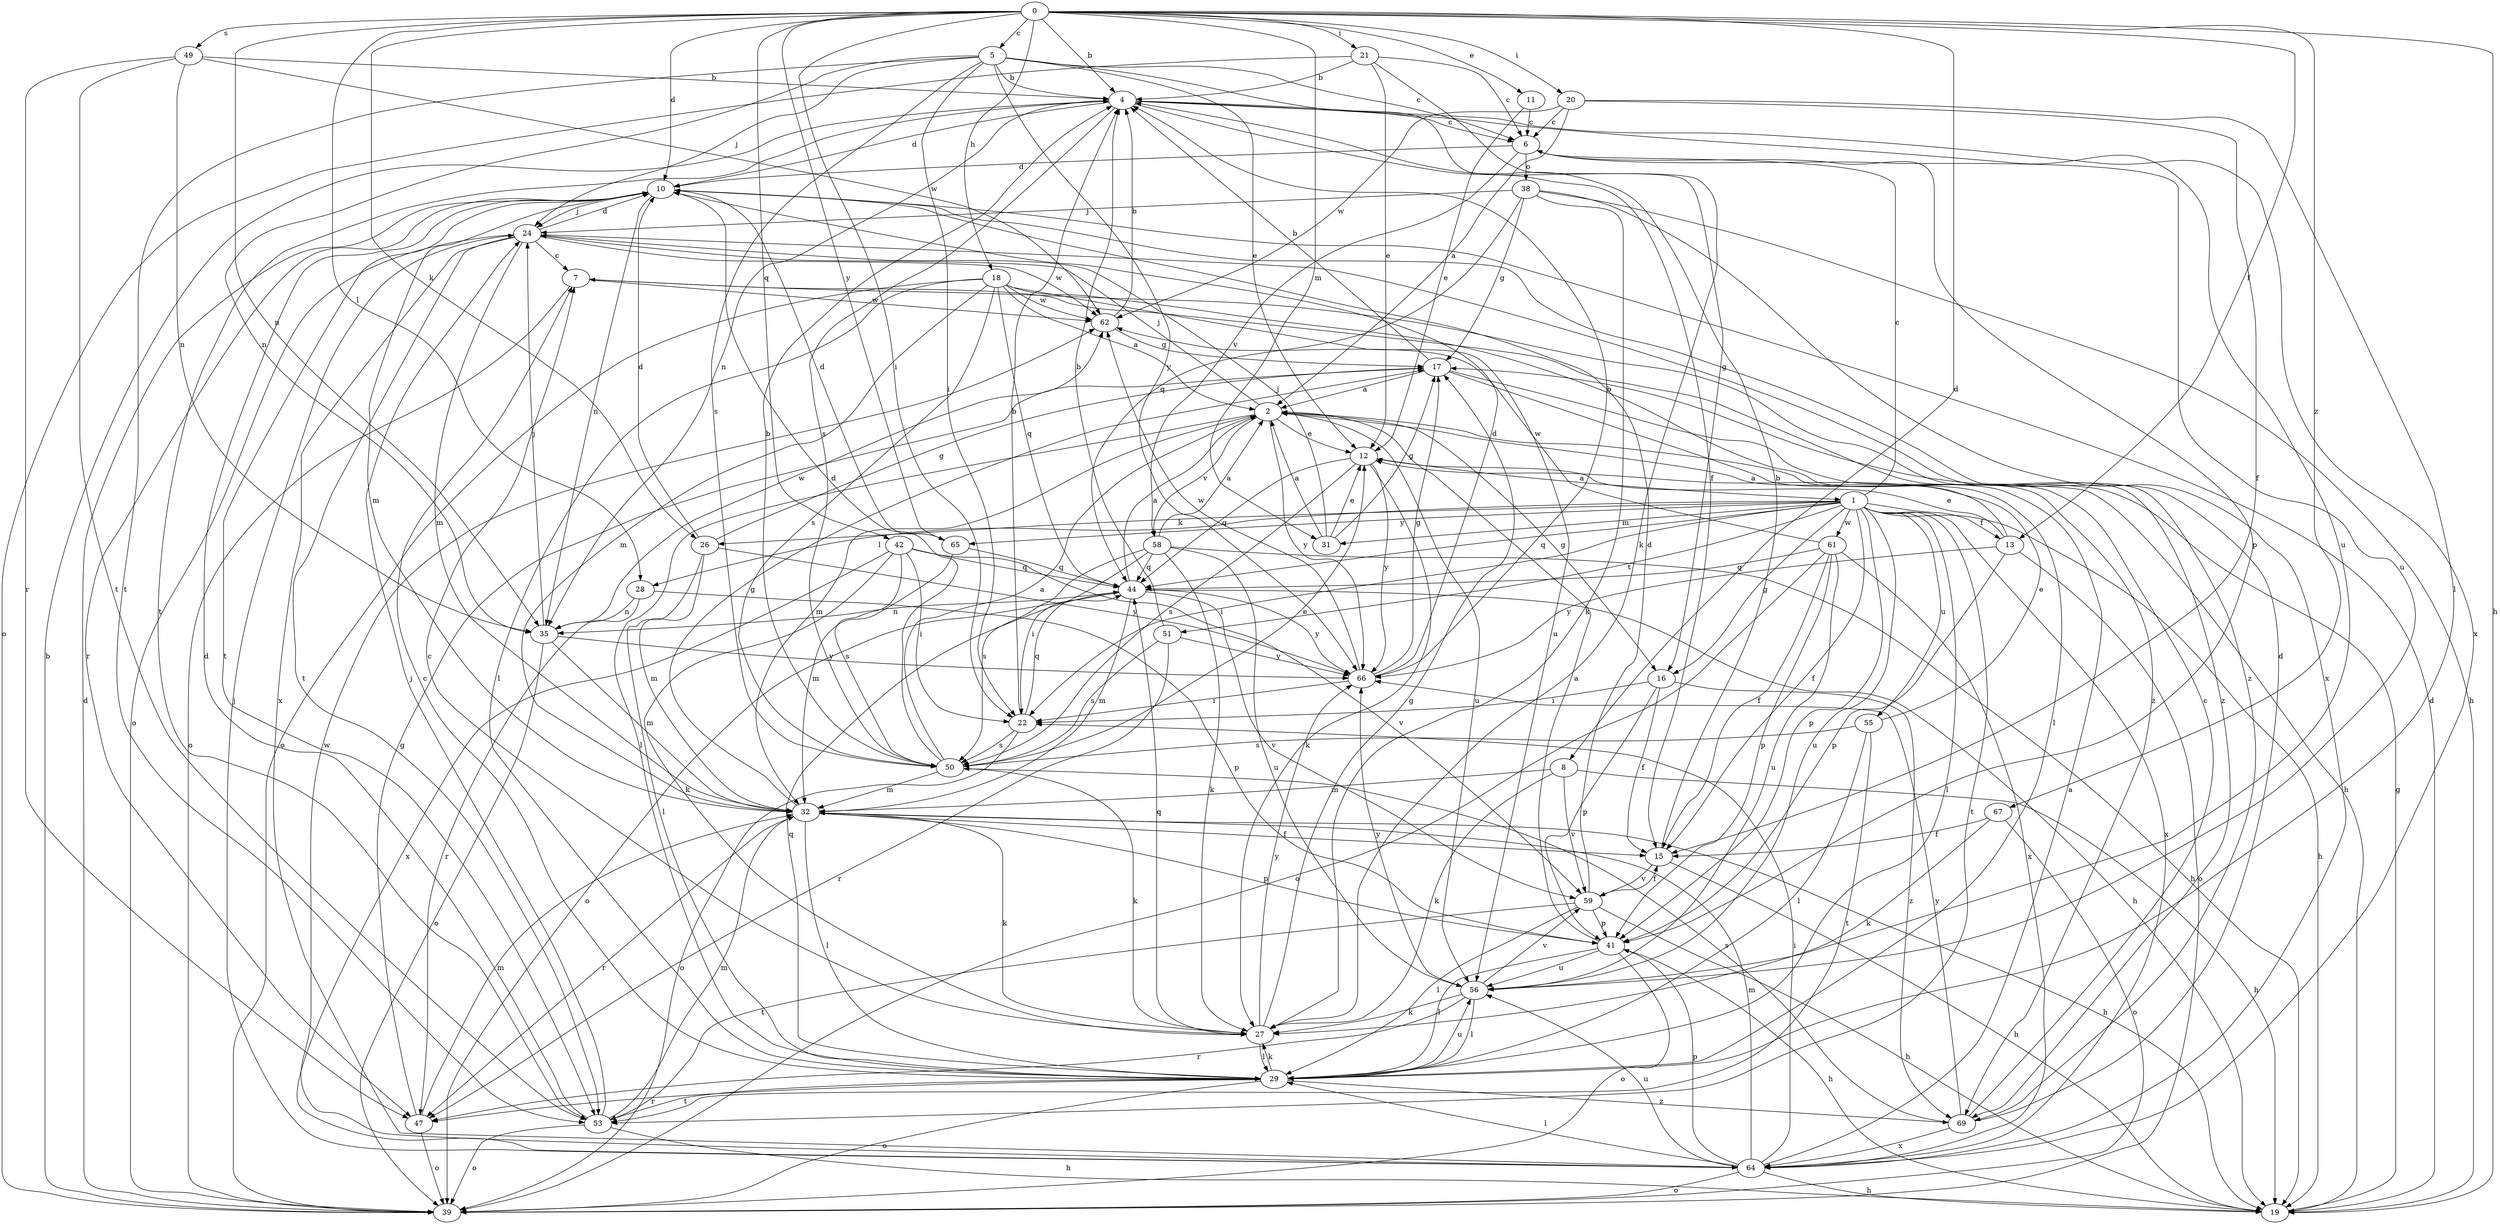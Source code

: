 strict digraph  {
0;
1;
2;
4;
5;
6;
7;
8;
10;
11;
12;
13;
15;
16;
17;
18;
19;
20;
21;
22;
24;
26;
27;
28;
29;
31;
32;
35;
38;
39;
41;
42;
44;
47;
49;
50;
51;
53;
55;
56;
58;
59;
61;
62;
64;
65;
66;
67;
69;
0 -> 4  [label=b];
0 -> 5  [label=c];
0 -> 8  [label=d];
0 -> 10  [label=d];
0 -> 11  [label=e];
0 -> 13  [label=f];
0 -> 18  [label=h];
0 -> 19  [label=h];
0 -> 20  [label=i];
0 -> 21  [label=i];
0 -> 22  [label=i];
0 -> 26  [label=k];
0 -> 28  [label=l];
0 -> 31  [label=m];
0 -> 35  [label=n];
0 -> 42  [label=q];
0 -> 49  [label=s];
0 -> 65  [label=y];
0 -> 67  [label=z];
1 -> 6  [label=c];
1 -> 13  [label=f];
1 -> 15  [label=f];
1 -> 16  [label=g];
1 -> 19  [label=h];
1 -> 22  [label=i];
1 -> 26  [label=k];
1 -> 28  [label=l];
1 -> 29  [label=l];
1 -> 31  [label=m];
1 -> 41  [label=p];
1 -> 44  [label=q];
1 -> 51  [label=t];
1 -> 53  [label=t];
1 -> 55  [label=u];
1 -> 56  [label=u];
1 -> 61  [label=w];
1 -> 64  [label=x];
1 -> 65  [label=y];
2 -> 12  [label=e];
2 -> 16  [label=g];
2 -> 24  [label=j];
2 -> 29  [label=l];
2 -> 32  [label=m];
2 -> 56  [label=u];
2 -> 58  [label=v];
2 -> 66  [label=y];
4 -> 6  [label=c];
4 -> 10  [label=d];
4 -> 15  [label=f];
4 -> 35  [label=n];
4 -> 50  [label=s];
4 -> 53  [label=t];
4 -> 56  [label=u];
4 -> 64  [label=x];
5 -> 4  [label=b];
5 -> 6  [label=c];
5 -> 12  [label=e];
5 -> 16  [label=g];
5 -> 22  [label=i];
5 -> 24  [label=j];
5 -> 35  [label=n];
5 -> 50  [label=s];
5 -> 53  [label=t];
5 -> 66  [label=y];
6 -> 10  [label=d];
6 -> 38  [label=o];
6 -> 41  [label=p];
6 -> 56  [label=u];
6 -> 58  [label=v];
7 -> 39  [label=o];
7 -> 62  [label=w];
7 -> 69  [label=z];
8 -> 19  [label=h];
8 -> 27  [label=k];
8 -> 32  [label=m];
8 -> 59  [label=v];
10 -> 24  [label=j];
10 -> 32  [label=m];
10 -> 35  [label=n];
10 -> 47  [label=r];
10 -> 53  [label=t];
11 -> 6  [label=c];
11 -> 12  [label=e];
12 -> 1  [label=a];
12 -> 27  [label=k];
12 -> 44  [label=q];
12 -> 50  [label=s];
12 -> 66  [label=y];
13 -> 2  [label=a];
13 -> 12  [label=e];
13 -> 39  [label=o];
13 -> 41  [label=p];
13 -> 66  [label=y];
15 -> 4  [label=b];
15 -> 19  [label=h];
15 -> 59  [label=v];
16 -> 15  [label=f];
16 -> 22  [label=i];
16 -> 41  [label=p];
16 -> 69  [label=z];
17 -> 2  [label=a];
17 -> 4  [label=b];
17 -> 19  [label=h];
17 -> 29  [label=l];
18 -> 2  [label=a];
18 -> 29  [label=l];
18 -> 32  [label=m];
18 -> 39  [label=o];
18 -> 44  [label=q];
18 -> 50  [label=s];
18 -> 56  [label=u];
18 -> 62  [label=w];
18 -> 69  [label=z];
19 -> 10  [label=d];
19 -> 17  [label=g];
20 -> 2  [label=a];
20 -> 6  [label=c];
20 -> 15  [label=f];
20 -> 29  [label=l];
20 -> 62  [label=w];
21 -> 4  [label=b];
21 -> 6  [label=c];
21 -> 12  [label=e];
21 -> 27  [label=k];
21 -> 39  [label=o];
22 -> 4  [label=b];
22 -> 39  [label=o];
22 -> 44  [label=q];
22 -> 50  [label=s];
24 -> 7  [label=c];
24 -> 10  [label=d];
24 -> 32  [label=m];
24 -> 39  [label=o];
24 -> 53  [label=t];
24 -> 62  [label=w];
24 -> 64  [label=x];
24 -> 69  [label=z];
26 -> 10  [label=d];
26 -> 17  [label=g];
26 -> 29  [label=l];
26 -> 32  [label=m];
26 -> 66  [label=y];
27 -> 7  [label=c];
27 -> 17  [label=g];
27 -> 29  [label=l];
27 -> 44  [label=q];
27 -> 66  [label=y];
28 -> 35  [label=n];
28 -> 41  [label=p];
28 -> 47  [label=r];
29 -> 7  [label=c];
29 -> 27  [label=k];
29 -> 39  [label=o];
29 -> 44  [label=q];
29 -> 47  [label=r];
29 -> 53  [label=t];
29 -> 56  [label=u];
29 -> 69  [label=z];
31 -> 2  [label=a];
31 -> 12  [label=e];
31 -> 17  [label=g];
31 -> 24  [label=j];
32 -> 15  [label=f];
32 -> 17  [label=g];
32 -> 19  [label=h];
32 -> 27  [label=k];
32 -> 29  [label=l];
32 -> 41  [label=p];
32 -> 47  [label=r];
35 -> 24  [label=j];
35 -> 32  [label=m];
35 -> 39  [label=o];
35 -> 62  [label=w];
35 -> 66  [label=y];
38 -> 17  [label=g];
38 -> 19  [label=h];
38 -> 24  [label=j];
38 -> 27  [label=k];
38 -> 44  [label=q];
38 -> 64  [label=x];
39 -> 4  [label=b];
39 -> 10  [label=d];
41 -> 2  [label=a];
41 -> 19  [label=h];
41 -> 29  [label=l];
41 -> 39  [label=o];
41 -> 56  [label=u];
42 -> 22  [label=i];
42 -> 27  [label=k];
42 -> 44  [label=q];
42 -> 50  [label=s];
42 -> 59  [label=v];
42 -> 64  [label=x];
44 -> 2  [label=a];
44 -> 19  [label=h];
44 -> 32  [label=m];
44 -> 35  [label=n];
44 -> 39  [label=o];
44 -> 59  [label=v];
44 -> 66  [label=y];
47 -> 17  [label=g];
47 -> 32  [label=m];
47 -> 39  [label=o];
49 -> 4  [label=b];
49 -> 35  [label=n];
49 -> 47  [label=r];
49 -> 53  [label=t];
49 -> 62  [label=w];
50 -> 2  [label=a];
50 -> 4  [label=b];
50 -> 10  [label=d];
50 -> 12  [label=e];
50 -> 27  [label=k];
50 -> 32  [label=m];
51 -> 4  [label=b];
51 -> 47  [label=r];
51 -> 50  [label=s];
51 -> 66  [label=y];
53 -> 10  [label=d];
53 -> 19  [label=h];
53 -> 24  [label=j];
53 -> 32  [label=m];
53 -> 39  [label=o];
55 -> 12  [label=e];
55 -> 29  [label=l];
55 -> 50  [label=s];
55 -> 53  [label=t];
56 -> 27  [label=k];
56 -> 29  [label=l];
56 -> 47  [label=r];
56 -> 59  [label=v];
56 -> 66  [label=y];
58 -> 2  [label=a];
58 -> 19  [label=h];
58 -> 22  [label=i];
58 -> 27  [label=k];
58 -> 44  [label=q];
58 -> 50  [label=s];
58 -> 56  [label=u];
59 -> 10  [label=d];
59 -> 15  [label=f];
59 -> 19  [label=h];
59 -> 29  [label=l];
59 -> 41  [label=p];
59 -> 53  [label=t];
61 -> 15  [label=f];
61 -> 39  [label=o];
61 -> 41  [label=p];
61 -> 44  [label=q];
61 -> 56  [label=u];
61 -> 62  [label=w];
61 -> 64  [label=x];
62 -> 4  [label=b];
62 -> 17  [label=g];
64 -> 2  [label=a];
64 -> 19  [label=h];
64 -> 22  [label=i];
64 -> 24  [label=j];
64 -> 29  [label=l];
64 -> 32  [label=m];
64 -> 39  [label=o];
64 -> 41  [label=p];
64 -> 56  [label=u];
64 -> 62  [label=w];
65 -> 10  [label=d];
65 -> 32  [label=m];
65 -> 44  [label=q];
66 -> 4  [label=b];
66 -> 10  [label=d];
66 -> 17  [label=g];
66 -> 22  [label=i];
66 -> 62  [label=w];
67 -> 15  [label=f];
67 -> 27  [label=k];
67 -> 39  [label=o];
69 -> 7  [label=c];
69 -> 10  [label=d];
69 -> 50  [label=s];
69 -> 64  [label=x];
69 -> 66  [label=y];
}
